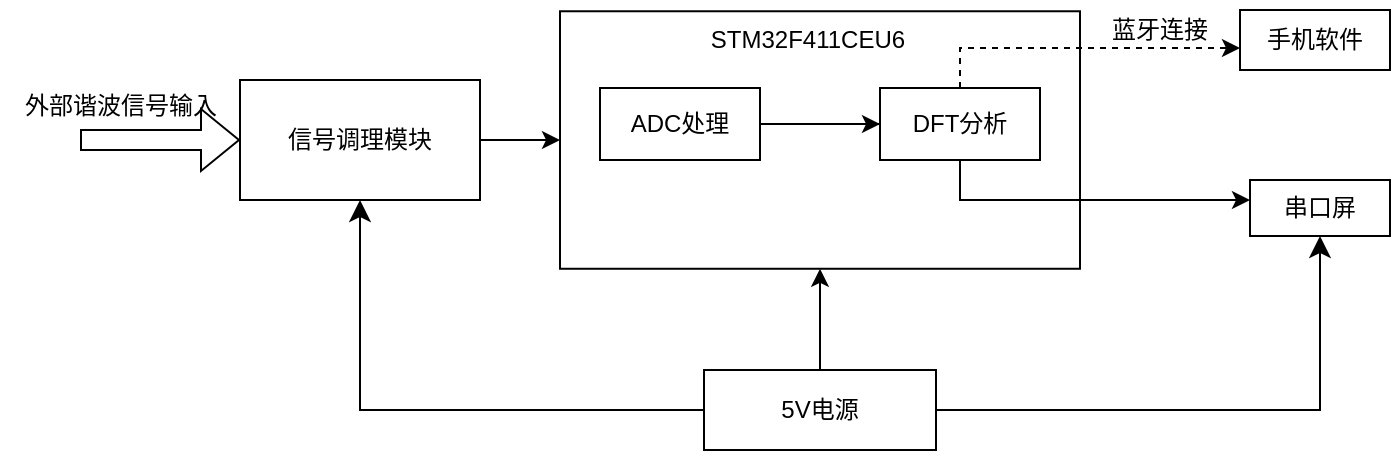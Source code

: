 <mxfile version="24.3.0" type="github">
  <diagram name="Page-1" id="9Bk8yEt1bR16Bn5ANED8">
    <mxGraphModel dx="878" dy="500" grid="1" gridSize="10" guides="1" tooltips="1" connect="1" arrows="1" fold="1" page="1" pageScale="1" pageWidth="827" pageHeight="1169" math="0" shadow="0">
      <root>
        <mxCell id="0" />
        <mxCell id="1" parent="0" />
        <mxCell id="cA3oLWYooEIsHqK3JAKN-8" value="" style="rounded=0;whiteSpace=wrap;html=1;" vertex="1" parent="1">
          <mxGeometry x="320" y="405.63" width="260" height="128.75" as="geometry" />
        </mxCell>
        <mxCell id="cA3oLWYooEIsHqK3JAKN-1" value="信号调理模块" style="rounded=0;whiteSpace=wrap;html=1;" vertex="1" parent="1">
          <mxGeometry x="160" y="440" width="120" height="60" as="geometry" />
        </mxCell>
        <mxCell id="cA3oLWYooEIsHqK3JAKN-3" value="" style="shape=flexArrow;endArrow=classic;html=1;rounded=0;entryX=0;entryY=0.5;entryDx=0;entryDy=0;" edge="1" parent="1" target="cA3oLWYooEIsHqK3JAKN-1">
          <mxGeometry width="50" height="50" relative="1" as="geometry">
            <mxPoint x="80" y="470" as="sourcePoint" />
            <mxPoint x="140" y="460" as="targetPoint" />
          </mxGeometry>
        </mxCell>
        <mxCell id="cA3oLWYooEIsHqK3JAKN-4" value="外部谐波信号输入" style="text;html=1;align=center;verticalAlign=middle;resizable=0;points=[];autosize=1;strokeColor=none;fillColor=none;" vertex="1" parent="1">
          <mxGeometry x="40" y="438" width="120" height="30" as="geometry" />
        </mxCell>
        <mxCell id="cA3oLWYooEIsHqK3JAKN-13" value="" style="edgeStyle=orthogonalEdgeStyle;rounded=0;orthogonalLoop=1;jettySize=auto;html=1;" edge="1" parent="1" source="cA3oLWYooEIsHqK3JAKN-5">
          <mxGeometry relative="1" as="geometry">
            <mxPoint x="500" y="462" as="targetPoint" />
          </mxGeometry>
        </mxCell>
        <mxCell id="cA3oLWYooEIsHqK3JAKN-5" value="ADC处理" style="rounded=0;whiteSpace=wrap;html=1;" vertex="1" parent="1">
          <mxGeometry x="340" y="444" width="80" height="36" as="geometry" />
        </mxCell>
        <mxCell id="cA3oLWYooEIsHqK3JAKN-27" style="edgeStyle=orthogonalEdgeStyle;rounded=0;orthogonalLoop=1;jettySize=auto;html=1;exitX=0.5;exitY=0;exitDx=0;exitDy=0;dashed=1;" edge="1" parent="1" source="cA3oLWYooEIsHqK3JAKN-6" target="cA3oLWYooEIsHqK3JAKN-25">
          <mxGeometry relative="1" as="geometry">
            <Array as="points">
              <mxPoint x="520" y="424" />
            </Array>
          </mxGeometry>
        </mxCell>
        <mxCell id="cA3oLWYooEIsHqK3JAKN-28" style="edgeStyle=orthogonalEdgeStyle;rounded=0;orthogonalLoop=1;jettySize=auto;html=1;exitX=0.5;exitY=1;exitDx=0;exitDy=0;" edge="1" parent="1" source="cA3oLWYooEIsHqK3JAKN-6" target="cA3oLWYooEIsHqK3JAKN-21">
          <mxGeometry relative="1" as="geometry">
            <Array as="points">
              <mxPoint x="520" y="500" />
            </Array>
          </mxGeometry>
        </mxCell>
        <mxCell id="cA3oLWYooEIsHqK3JAKN-6" value="DFT分析" style="rounded=0;whiteSpace=wrap;html=1;" vertex="1" parent="1">
          <mxGeometry x="480" y="444" width="80" height="36" as="geometry" />
        </mxCell>
        <mxCell id="cA3oLWYooEIsHqK3JAKN-7" value="" style="endArrow=classic;html=1;rounded=0;exitX=1;exitY=0.5;exitDx=0;exitDy=0;entryX=0;entryY=0.5;entryDx=0;entryDy=0;" edge="1" parent="1" source="cA3oLWYooEIsHqK3JAKN-5" target="cA3oLWYooEIsHqK3JAKN-6">
          <mxGeometry width="50" height="50" relative="1" as="geometry">
            <mxPoint x="360" y="520" as="sourcePoint" />
            <mxPoint x="410" y="470" as="targetPoint" />
          </mxGeometry>
        </mxCell>
        <mxCell id="cA3oLWYooEIsHqK3JAKN-10" value="&lt;div class=&quot;richTextContainer text-align-left&quot; dir=&quot;auto&quot;&gt;&lt;span style=&quot;white-space: pre;&quot; data-eleid=&quot;3&quot; class=&quot;text-only&quot;&gt;STM32F411CEU6&lt;/span&gt;&lt;/div&gt;" style="text;html=1;align=center;verticalAlign=middle;whiteSpace=wrap;rounded=0;" vertex="1" parent="1">
          <mxGeometry x="414" y="405" width="60" height="30" as="geometry" />
        </mxCell>
        <mxCell id="cA3oLWYooEIsHqK3JAKN-11" value="" style="endArrow=classic;html=1;rounded=0;entryX=0;entryY=0.5;entryDx=0;entryDy=0;exitX=1;exitY=0.5;exitDx=0;exitDy=0;" edge="1" parent="1" source="cA3oLWYooEIsHqK3JAKN-1" target="cA3oLWYooEIsHqK3JAKN-8">
          <mxGeometry width="50" height="50" relative="1" as="geometry">
            <mxPoint x="280" y="470" as="sourcePoint" />
            <mxPoint x="330" y="420" as="targetPoint" />
          </mxGeometry>
        </mxCell>
        <mxCell id="cA3oLWYooEIsHqK3JAKN-14" style="edgeStyle=orthogonalEdgeStyle;rounded=0;orthogonalLoop=1;jettySize=auto;html=1;exitX=0.5;exitY=1;exitDx=0;exitDy=0;" edge="1" parent="1" source="cA3oLWYooEIsHqK3JAKN-8" target="cA3oLWYooEIsHqK3JAKN-8">
          <mxGeometry relative="1" as="geometry" />
        </mxCell>
        <mxCell id="cA3oLWYooEIsHqK3JAKN-15" value="5V电源" style="rounded=0;whiteSpace=wrap;html=1;" vertex="1" parent="1">
          <mxGeometry x="392" y="585" width="116" height="40" as="geometry" />
        </mxCell>
        <mxCell id="cA3oLWYooEIsHqK3JAKN-18" value="" style="edgeStyle=segmentEdgeStyle;endArrow=classic;html=1;curved=0;rounded=0;endSize=8;startSize=8;exitX=0;exitY=0.5;exitDx=0;exitDy=0;" edge="1" parent="1" source="cA3oLWYooEIsHqK3JAKN-15" target="cA3oLWYooEIsHqK3JAKN-1">
          <mxGeometry width="50" height="50" relative="1" as="geometry">
            <mxPoint x="150" y="620" as="sourcePoint" />
            <mxPoint x="200" y="570" as="targetPoint" />
          </mxGeometry>
        </mxCell>
        <mxCell id="cA3oLWYooEIsHqK3JAKN-21" value="串口屏" style="rounded=0;whiteSpace=wrap;html=1;" vertex="1" parent="1">
          <mxGeometry x="665" y="490" width="70" height="28" as="geometry" />
        </mxCell>
        <mxCell id="cA3oLWYooEIsHqK3JAKN-22" value="" style="endArrow=classic;html=1;rounded=0;exitX=0.5;exitY=0;exitDx=0;exitDy=0;" edge="1" parent="1" source="cA3oLWYooEIsHqK3JAKN-15" target="cA3oLWYooEIsHqK3JAKN-8">
          <mxGeometry width="50" height="50" relative="1" as="geometry">
            <mxPoint x="440" y="640" as="sourcePoint" />
            <mxPoint x="490" y="590" as="targetPoint" />
          </mxGeometry>
        </mxCell>
        <mxCell id="cA3oLWYooEIsHqK3JAKN-24" value="" style="edgeStyle=segmentEdgeStyle;endArrow=classic;html=1;curved=0;rounded=0;endSize=8;startSize=8;entryX=0.5;entryY=1;entryDx=0;entryDy=0;" edge="1" parent="1" source="cA3oLWYooEIsHqK3JAKN-15" target="cA3oLWYooEIsHqK3JAKN-21">
          <mxGeometry width="50" height="50" relative="1" as="geometry">
            <mxPoint x="540" y="610" as="sourcePoint" />
            <mxPoint x="590" y="560" as="targetPoint" />
          </mxGeometry>
        </mxCell>
        <mxCell id="cA3oLWYooEIsHqK3JAKN-25" value="手机软件" style="rounded=0;whiteSpace=wrap;html=1;" vertex="1" parent="1">
          <mxGeometry x="660" y="405" width="75" height="30" as="geometry" />
        </mxCell>
        <mxCell id="cA3oLWYooEIsHqK3JAKN-30" value="蓝牙连接" style="text;html=1;align=center;verticalAlign=middle;whiteSpace=wrap;rounded=0;" vertex="1" parent="1">
          <mxGeometry x="590" y="400" width="60" height="30" as="geometry" />
        </mxCell>
      </root>
    </mxGraphModel>
  </diagram>
</mxfile>
